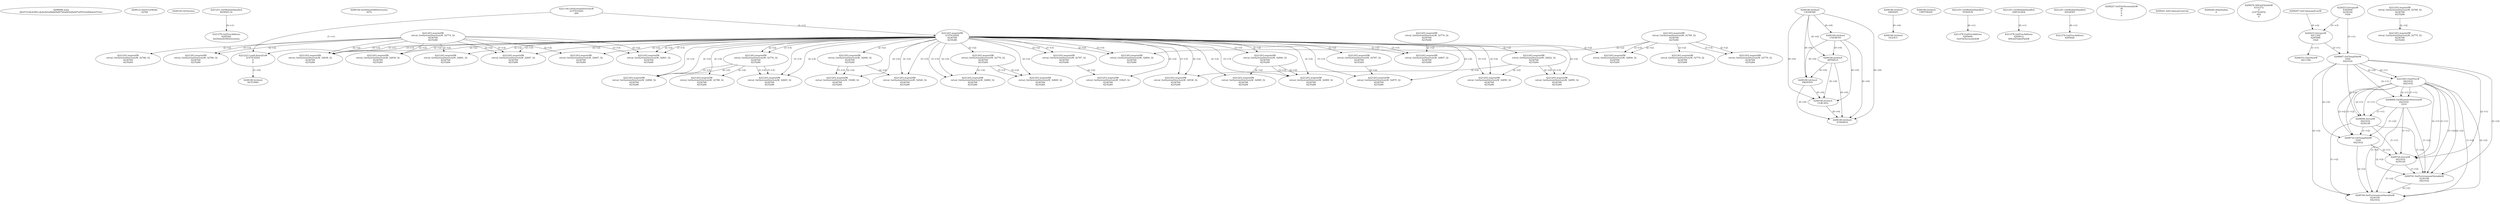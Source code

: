 // Global SCDG with merge call
digraph {
	0 [label="4208088.main
08c672cbfc638f1cde4a502afb6b0b907b0a665a6b487a9552cbf48abcb516a1"]
	1 [label="4208123.SetErrorMode
32769"]
	2 [label="4208129.GetVersion
"]
	3 [label="4221251.GetModuleHandleA
KERNEL32"]
	4 [label="4221278.GetProcAddress
6295592
SetDefaultDllDirectories"]
	3 -> 4 [label="(0-->1)"]
	5 [label="4208166.SetDefaultDllDirectories
3072"]
	6 [label="4221144.GetSystemDirectoryW
2147416292
260"]
	7 [label="4221203.wsprintfW
2147416292
4236768
4235286"]
	6 -> 7 [label="(1-->1)"]
	8 [label="4221223.LoadLibraryExW
2147416292
0
8"]
	6 -> 8 [label="(1-->1)"]
	7 -> 8 [label="(1-->1)"]
	9 [label="4208180.lstrlenA
UXTHEME"]
	10 [label="4208180.lstrlenA
USERENV"]
	9 -> 10 [label="(0-->0)"]
	11 [label="4208180.lstrlenA
SETUPAPI"]
	8 -> 11 [label="(3-->0)"]
	12 [label="4208180.lstrlenA
APPHELP"]
	9 -> 12 [label="(0-->0)"]
	10 -> 12 [label="(0-->0)"]
	13 [label="4208180.lstrlenA
PROPSYS"]
	9 -> 13 [label="(0-->0)"]
	10 -> 13 [label="(0-->0)"]
	12 -> 13 [label="(0-->0)"]
	14 [label="4208180.lstrlenA
DWMAPI"]
	15 [label="4221203.wsprintfW
retval_GetSystemDirectoryW_32787_32
4236768
4235286"]
	7 -> 15 [label="(2-->2)"]
	7 -> 15 [label="(3-->3)"]
	16 [label="4221203.wsprintfW
retval_GetSystemDirectoryW_33025_32
4236768
4235284"]
	7 -> 16 [label="(2-->2)"]
	15 -> 16 [label="(2-->2)"]
	17 [label="4208180.lstrlenA
CRYPTBASE"]
	18 [label="4208180.lstrlenA
OLEACC"]
	14 -> 18 [label="(0-->0)"]
	19 [label="4208180.lstrlenA
CLBCATQ"]
	9 -> 19 [label="(0-->0)"]
	10 -> 19 [label="(0-->0)"]
	12 -> 19 [label="(0-->0)"]
	13 -> 19 [label="(0-->0)"]
	20 [label="4208180.lstrlenA
NTMARTA"]
	9 -> 20 [label="(0-->0)"]
	10 -> 20 [label="(0-->0)"]
	12 -> 20 [label="(0-->0)"]
	13 -> 20 [label="(0-->0)"]
	19 -> 20 [label="(0-->0)"]
	21 [label="4221251.GetModuleHandleA
VERSION"]
	22 [label="4221278.GetProcAddress
6295604
GetFileVersionInfoW"]
	21 -> 22 [label="(0-->1)"]
	23 [label="4221251.GetModuleHandleA
SHFOLDER"]
	24 [label="4221278.GetProcAddress
6295612
SHGetFolderPathW"]
	23 -> 24 [label="(0-->1)"]
	25 [label="4221251.GetModuleHandleA
SHLWAPI"]
	26 [label="4221278.GetProcAddress
6295620
"]
	25 -> 26 [label="(0-->1)"]
	27 [label="4208227.GetFileVersionInfoW
30
0
0
0"]
	28 [label="4208241.InitCommonControls
"]
	29 [label="4208248.OleInitialize
0"]
	30 [label="4208276.SHGetFileInfoW
4331272
0
2147416932
692
0"]
	31 [label="4220233.lstrcpynW
4362848
4236164
1024"]
	32 [label="4208297.GetCommandLineW
"]
	33 [label="4220233.lstrcpynW
4411392
6295588
1024"]
	32 -> 33 [label="(0-->2)"]
	31 -> 33 [label="(3-->3)"]
	34 [label="4208353.CharNextW
4411392"]
	33 -> 34 [label="(1-->1)"]
	35 [label="4208667.GetTempPathW
1024
4421632"]
	31 -> 35 [label="(3-->1)"]
	33 -> 35 [label="(3-->1)"]
	36 [label="4221045.CharPrevW
4421632
4421632"]
	35 -> 36 [label="(2-->1)"]
	35 -> 36 [label="(2-->2)"]
	37 [label="4208684.GetWindowsDirectoryW
4421632
1019"]
	35 -> 37 [label="(2-->1)"]
	36 -> 37 [label="(1-->1)"]
	36 -> 37 [label="(2-->1)"]
	38 [label="4208696.lstrcatW
4421632
4236128"]
	35 -> 38 [label="(2-->1)"]
	36 -> 38 [label="(1-->1)"]
	36 -> 38 [label="(2-->1)"]
	37 -> 38 [label="(1-->1)"]
	39 [label="4221203.wsprintfW
retval_GetSystemDirectoryW_32822_32
4236768
4235284"]
	7 -> 39 [label="(2-->2)"]
	40 [label="4221203.wsprintfW
retval_GetSystemDirectoryW_34536_32
4236768
4235286"]
	7 -> 40 [label="(2-->2)"]
	39 -> 40 [label="(2-->2)"]
	7 -> 40 [label="(3-->3)"]
	41 [label="4221203.wsprintfW
retval_GetSystemDirectoryW_32774_32
4236768
4235286"]
	42 [label="4221203.wsprintfW
retval_GetSystemDirectoryW_32838_32
4236768
4235284"]
	7 -> 42 [label="(2-->2)"]
	41 -> 42 [label="(2-->2)"]
	43 [label="4208716.GetTempPathW
1020
4421632"]
	35 -> 43 [label="(2-->2)"]
	36 -> 43 [label="(1-->2)"]
	36 -> 43 [label="(2-->2)"]
	37 -> 43 [label="(1-->2)"]
	38 -> 43 [label="(1-->2)"]
	44 [label="4208724.lstrcatW
4421632
4236120"]
	35 -> 44 [label="(2-->1)"]
	36 -> 44 [label="(1-->1)"]
	36 -> 44 [label="(2-->1)"]
	37 -> 44 [label="(1-->1)"]
	38 -> 44 [label="(1-->1)"]
	43 -> 44 [label="(2-->1)"]
	45 [label="4208741.SetEnvironmentVariableW
4236108
4421632"]
	35 -> 45 [label="(2-->2)"]
	36 -> 45 [label="(1-->2)"]
	36 -> 45 [label="(2-->2)"]
	37 -> 45 [label="(1-->2)"]
	38 -> 45 [label="(1-->2)"]
	43 -> 45 [label="(2-->2)"]
	44 -> 45 [label="(1-->2)"]
	46 [label="4208749.SetEnvironmentVariableW
4236100
4421632"]
	35 -> 46 [label="(2-->2)"]
	36 -> 46 [label="(1-->2)"]
	36 -> 46 [label="(2-->2)"]
	37 -> 46 [label="(1-->2)"]
	38 -> 46 [label="(1-->2)"]
	43 -> 46 [label="(2-->2)"]
	44 -> 46 [label="(1-->2)"]
	45 -> 46 [label="(2-->2)"]
	47 [label="4221203.wsprintfW
retval_GetSystemDirectoryW_32776_32
4236768
4235286"]
	7 -> 47 [label="(2-->2)"]
	7 -> 47 [label="(3-->3)"]
	48 [label="4221203.wsprintfW
retval_GetSystemDirectoryW_32806_32
4236768
4235286"]
	7 -> 48 [label="(2-->2)"]
	47 -> 48 [label="(2-->2)"]
	7 -> 48 [label="(3-->3)"]
	47 -> 48 [label="(3-->3)"]
	49 [label="4221203.wsprintfW
retval_GetSystemDirectoryW_32846_32
4236768
4235284"]
	7 -> 49 [label="(2-->2)"]
	50 [label="4221203.wsprintfW
retval_GetSystemDirectoryW_33048_32
4236768
4235284"]
	7 -> 50 [label="(2-->2)"]
	49 -> 50 [label="(2-->2)"]
	49 -> 50 [label="(3-->3)"]
	51 [label="4221203.wsprintfW
retval_GetSystemDirectoryW_32786_32
4236768
4235286"]
	41 -> 51 [label="(2-->2)"]
	41 -> 51 [label="(3-->3)"]
	52 [label="4221203.wsprintfW
retval_GetSystemDirectoryW_32769_32
4236768
4235284"]
	53 [label="4221203.wsprintfW
retval_GetSystemDirectoryW_32779_32
4236768
4235286"]
	52 -> 53 [label="(2-->2)"]
	54 [label="4221203.wsprintfW
retval_GetSystemDirectoryW_32769_32
4236768
4235286"]
	55 [label="4221203.wsprintfW
retval_GetSystemDirectoryW_32775_32
4236768
4235284"]
	54 -> 55 [label="(2-->2)"]
	56 [label="4221203.wsprintfW
retval_GetSystemDirectoryW_32786_32
4236768
4235284"]
	41 -> 56 [label="(2-->2)"]
	57 [label="4221203.wsprintfW
retval_GetSystemDirectoryW_32788_32
4236768
4235284"]
	7 -> 57 [label="(2-->2)"]
	47 -> 57 [label="(2-->2)"]
	58 [label="4221203.wsprintfW
retval_GetSystemDirectoryW_32776_32
4236768
4235284"]
	7 -> 58 [label="(2-->2)"]
	59 [label="4221203.wsprintfW
retval_GetSystemDirectoryW_32800_32
4236768
4235286"]
	7 -> 59 [label="(2-->2)"]
	58 -> 59 [label="(2-->2)"]
	7 -> 59 [label="(3-->3)"]
	60 [label="4221203.wsprintfW
retval_GetSystemDirectoryW_32804_32
4236768
4235284"]
	7 -> 60 [label="(2-->2)"]
	52 -> 60 [label="(2-->2)"]
	52 -> 60 [label="(3-->3)"]
	61 [label="4221203.wsprintfW
retval_GetSystemDirectoryW_32801_32
4236768
4235284"]
	7 -> 61 [label="(2-->2)"]
	41 -> 61 [label="(2-->2)"]
	62 [label="4221203.wsprintfW
retval_GetSystemDirectoryW_32850_32
4236768
4235286"]
	7 -> 62 [label="(2-->2)"]
	39 -> 62 [label="(2-->2)"]
	7 -> 62 [label="(3-->3)"]
	63 [label="4221203.wsprintfW
retval_GetSystemDirectoryW_32804_32
4236768
4235286"]
	7 -> 63 [label="(2-->2)"]
	52 -> 63 [label="(2-->2)"]
	7 -> 63 [label="(3-->3)"]
	64 [label="4221203.wsprintfW
retval_GetSystemDirectoryW_32850_32
4236768
4235284"]
	7 -> 64 [label="(2-->2)"]
	39 -> 64 [label="(2-->2)"]
	39 -> 64 [label="(3-->3)"]
	65 [label="4221203.wsprintfW
retval_GetSystemDirectoryW_32847_32
4236768
4235284"]
	7 -> 65 [label="(2-->2)"]
	41 -> 65 [label="(2-->2)"]
	66 [label="4221203.wsprintfW
retval_GetSystemDirectoryW_32838_32
4236768
4235286"]
	7 -> 66 [label="(2-->2)"]
	41 -> 66 [label="(2-->2)"]
	7 -> 66 [label="(3-->3)"]
	41 -> 66 [label="(3-->3)"]
	67 [label="4221203.wsprintfW
retval_GetSystemDirectoryW_32847_32
4236768
4235286"]
	7 -> 67 [label="(2-->2)"]
	41 -> 67 [label="(2-->2)"]
	7 -> 67 [label="(3-->3)"]
	41 -> 67 [label="(3-->3)"]
	68 [label="4221203.wsprintfW
retval_GetSystemDirectoryW_32800_32
4236768
4235284"]
	7 -> 68 [label="(2-->2)"]
	58 -> 68 [label="(2-->2)"]
	58 -> 68 [label="(3-->3)"]
	69 [label="4221203.wsprintfW
retval_GetSystemDirectoryW_32801_32
4236768
4235286"]
	7 -> 69 [label="(2-->2)"]
	41 -> 69 [label="(2-->2)"]
	7 -> 69 [label="(3-->3)"]
	41 -> 69 [label="(3-->3)"]
	70 [label="4221203.wsprintfW
retval_GetSystemDirectoryW_32845_32
4236768
4235286"]
	7 -> 70 [label="(2-->2)"]
	47 -> 70 [label="(2-->2)"]
	7 -> 70 [label="(3-->3)"]
	47 -> 70 [label="(3-->3)"]
	71 [label="4221203.wsprintfW
retval_GetSystemDirectoryW_32846_32
4236768
4235286"]
	7 -> 71 [label="(2-->2)"]
	7 -> 71 [label="(3-->3)"]
	72 [label="4221203.wsprintfW
retval_GetSystemDirectoryW_32909_32
4236768
4235284"]
	7 -> 72 [label="(2-->2)"]
	71 -> 72 [label="(2-->2)"]
	73 [label="4221203.wsprintfW
retval_GetSystemDirectoryW_32926_32
4236768
4235286"]
	7 -> 73 [label="(2-->2)"]
	49 -> 73 [label="(2-->2)"]
	7 -> 73 [label="(3-->3)"]
	74 [label="4221203.wsprintfW
retval_GetSystemDirectoryW_32787_32
4236768
4235284"]
	7 -> 74 [label="(2-->2)"]
	75 [label="4221203.wsprintfW
retval_GetSystemDirectoryW_32875_32
4236768
4235286"]
	7 -> 75 [label="(2-->2)"]
	74 -> 75 [label="(2-->2)"]
	7 -> 75 [label="(3-->3)"]
	76 [label="4221203.wsprintfW
retval_GetSystemDirectoryW_32774_32
4236768
4235284"]
	77 [label="4221203.wsprintfW
retval_GetSystemDirectoryW_32867_32
4236768
4235286"]
	7 -> 77 [label="(2-->2)"]
	76 -> 77 [label="(2-->2)"]
	7 -> 77 [label="(3-->3)"]
	78 [label="4221203.wsprintfW
retval_GetSystemDirectoryW_32779_32
4236768
4235284"]
	52 -> 78 [label="(2-->2)"]
	52 -> 78 [label="(3-->3)"]
	79 [label="4221203.wsprintfW
retval_GetSystemDirectoryW_32909_32
4236768
4235286"]
	7 -> 79 [label="(2-->2)"]
	71 -> 79 [label="(2-->2)"]
	7 -> 79 [label="(3-->3)"]
	71 -> 79 [label="(3-->3)"]
}
